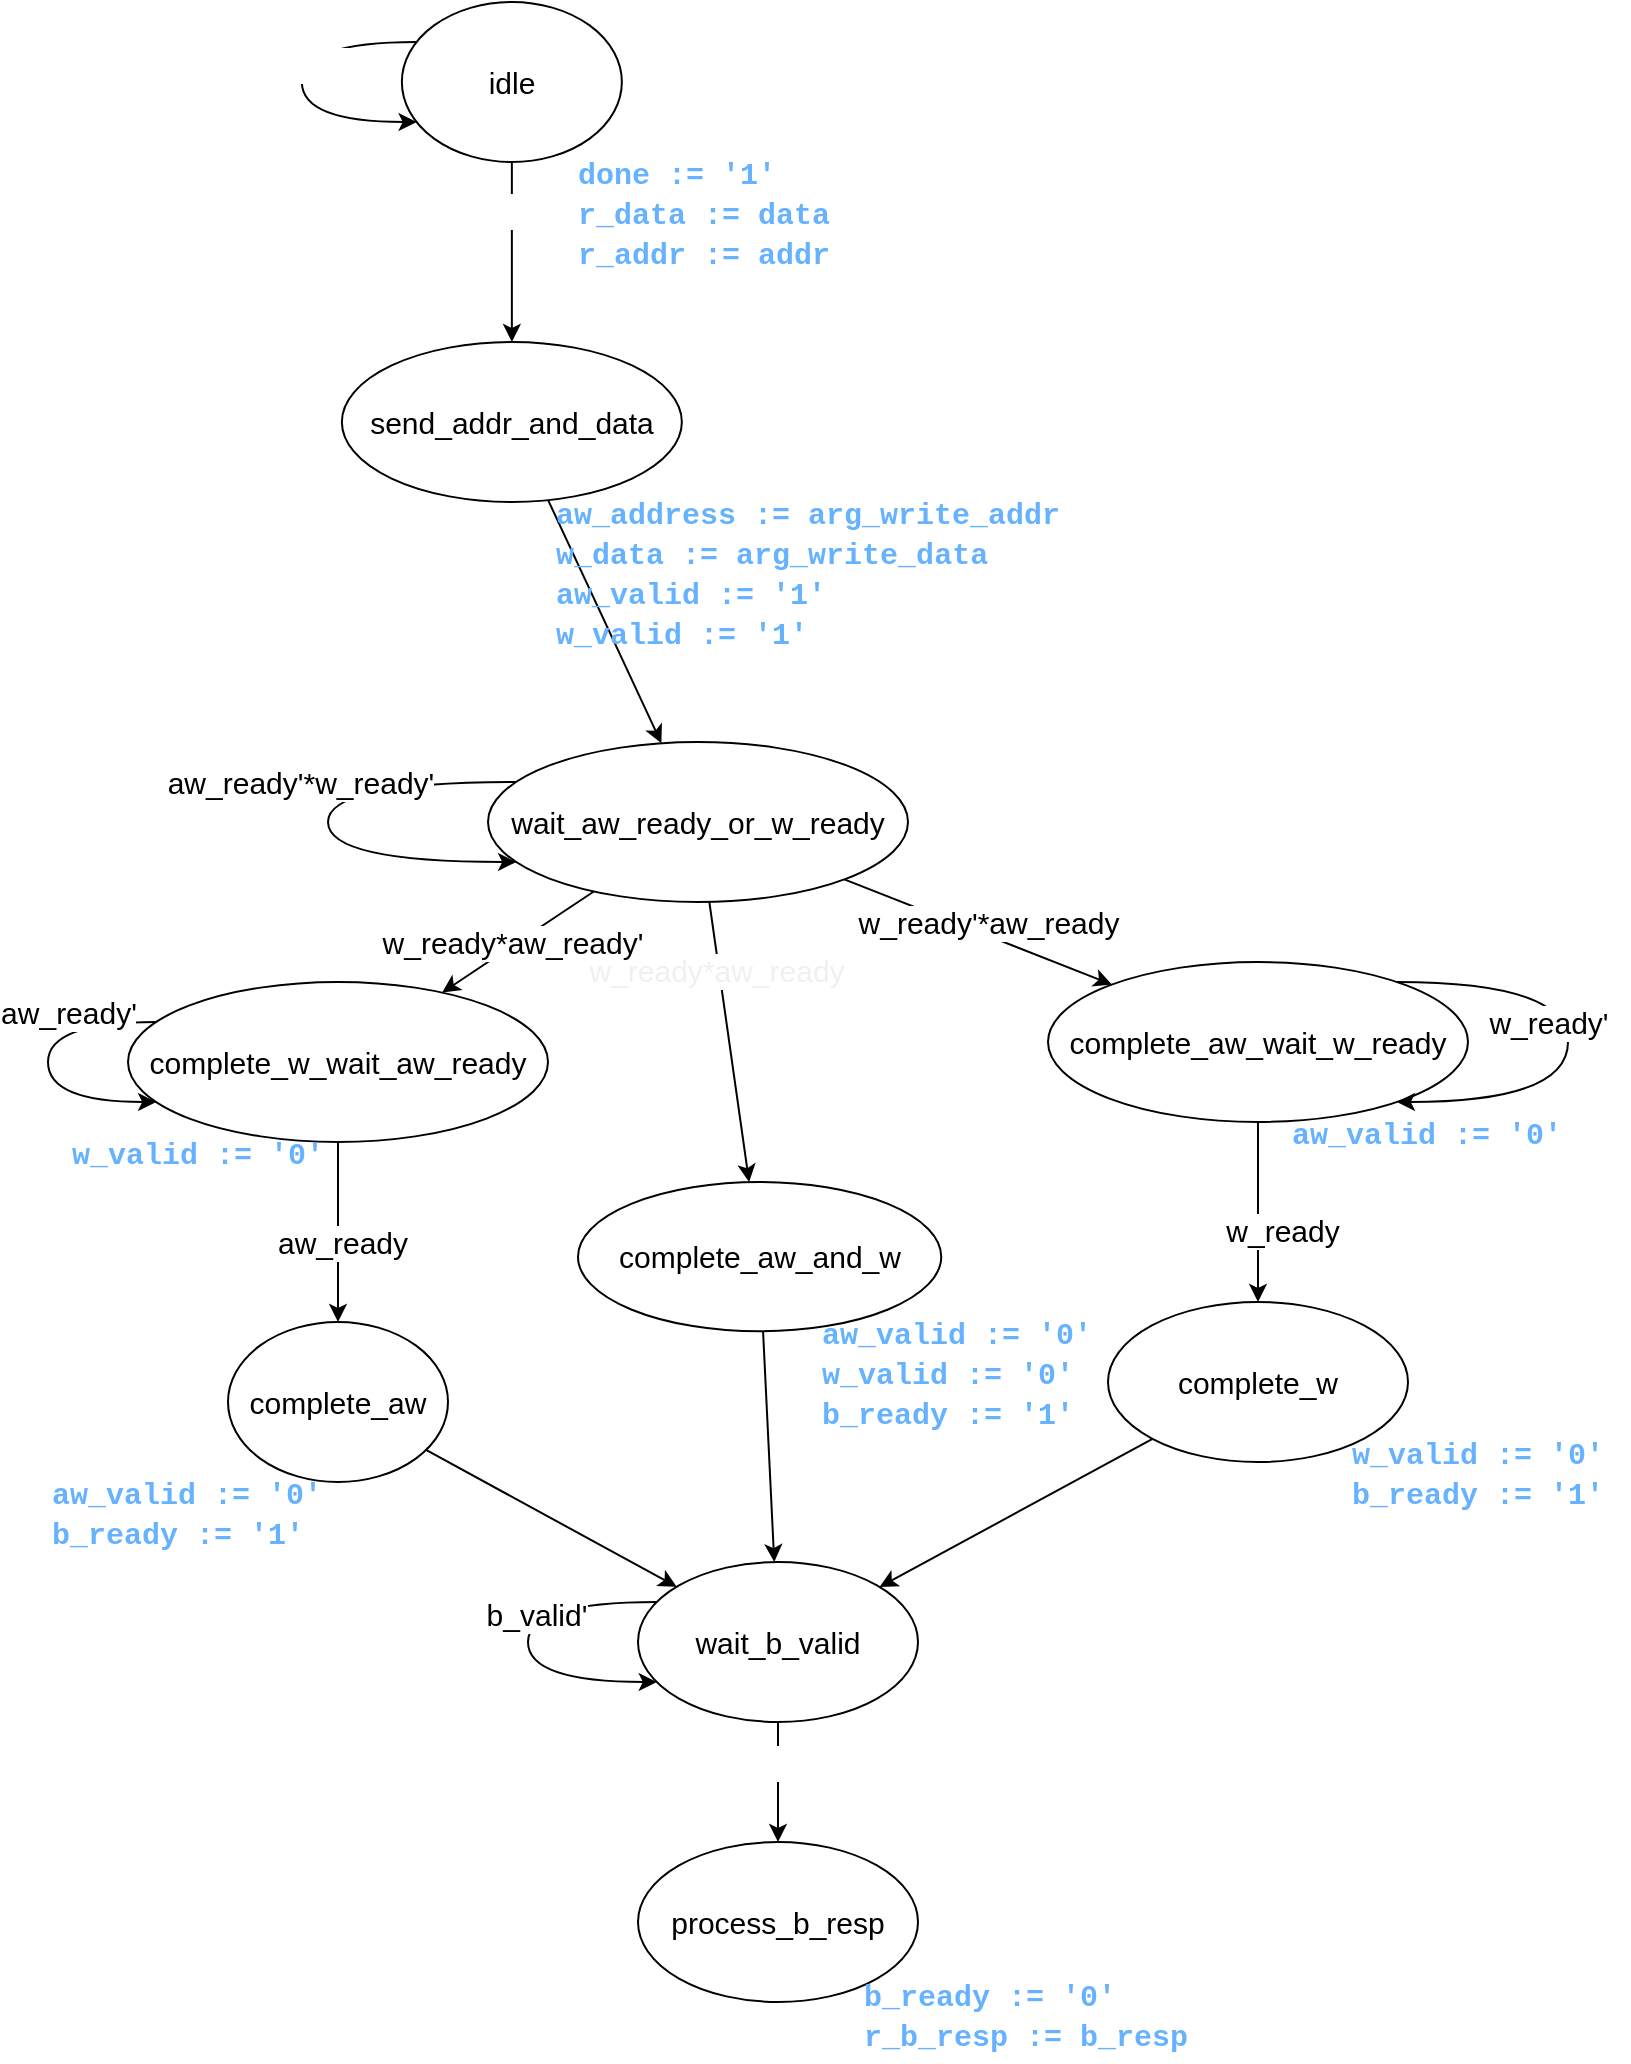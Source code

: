 <mxfile>
    <diagram id="gbK5J9_8tIpVUCVtw70C" name="Page-1">
        <mxGraphModel dx="1852" dy="-537" grid="1" gridSize="10" guides="1" tooltips="1" connect="1" arrows="1" fold="1" page="1" pageScale="1" pageWidth="850" pageHeight="1100" math="0" shadow="0">
            <root>
                <mxCell id="0"/>
                <mxCell id="1" parent="0"/>
                <mxCell id="3" value="" style="edgeStyle=none;html=1;" edge="1" parent="1" source="22" target="41">
                    <mxGeometry relative="1" as="geometry"/>
                </mxCell>
                <mxCell id="74" value="start" style="edgeLabel;html=1;align=center;verticalAlign=middle;resizable=0;points=[];fontSize=15;fontColor=#FFFFFF;" vertex="1" connectable="0" parent="3">
                    <mxGeometry x="-0.483" y="1" relative="1" as="geometry">
                        <mxPoint as="offset"/>
                    </mxGeometry>
                </mxCell>
                <mxCell id="6" value="" style="edgeStyle=none;html=1;fontSize=15;" edge="1" parent="1" source="41" target="15">
                    <mxGeometry relative="1" as="geometry"/>
                </mxCell>
                <mxCell id="7" value="" style="edgeStyle=none;html=1;fontSize=15;" edge="1" parent="1" source="15" target="58">
                    <mxGeometry relative="1" as="geometry"/>
                </mxCell>
                <mxCell id="80" value="&lt;span style=&quot;color: rgb(240, 240, 240);&quot;&gt;w_ready*aw_ready&lt;/span&gt;" style="edgeLabel;html=1;align=center;verticalAlign=middle;resizable=0;points=[];fontSize=15;fontColor=#FFFFFF;" vertex="1" connectable="0" parent="7">
                    <mxGeometry x="-0.516" y="-2" relative="1" as="geometry">
                        <mxPoint as="offset"/>
                    </mxGeometry>
                </mxCell>
                <mxCell id="9" value="" style="edgeStyle=none;html=1;fontSize=15;" edge="1" parent="1" source="15" target="24">
                    <mxGeometry relative="1" as="geometry"/>
                </mxCell>
                <mxCell id="10" value="w_ready*aw_ready'" style="edgeLabel;html=1;align=center;verticalAlign=middle;resizable=0;points=[];fontSize=15;" vertex="1" connectable="0" parent="9">
                    <mxGeometry x="0.313" y="2" relative="1" as="geometry">
                        <mxPoint x="8" y="-10" as="offset"/>
                    </mxGeometry>
                </mxCell>
                <mxCell id="11" value="" style="edgeStyle=none;html=1;fontSize=15;" edge="1" parent="1" source="15" target="29">
                    <mxGeometry relative="1" as="geometry"/>
                </mxCell>
                <mxCell id="12" value="w_ready'*aw_ready" style="edgeLabel;html=1;align=center;verticalAlign=middle;resizable=0;points=[];fontSize=15;" vertex="1" connectable="0" parent="11">
                    <mxGeometry x="0.219" y="-1" relative="1" as="geometry">
                        <mxPoint x="-9" y="-12" as="offset"/>
                    </mxGeometry>
                </mxCell>
                <mxCell id="13" style="edgeStyle=orthogonalEdgeStyle;html=1;fontSize=15;curved=1;" edge="1" parent="1" source="15" target="15">
                    <mxGeometry relative="1" as="geometry">
                        <mxPoint x="-753.07" y="1510" as="targetPoint"/>
                        <Array as="points">
                            <mxPoint x="-670" y="1600"/>
                        </Array>
                    </mxGeometry>
                </mxCell>
                <mxCell id="14" value="aw_ready'*w_ready'" style="edgeLabel;html=1;align=center;verticalAlign=middle;resizable=0;points=[];fontSize=15;" vertex="1" connectable="0" parent="13">
                    <mxGeometry x="-0.199" y="5" relative="1" as="geometry">
                        <mxPoint x="-17" y="-5" as="offset"/>
                    </mxGeometry>
                </mxCell>
                <mxCell id="15" value="&lt;font style=&quot;font-size: 15px;&quot;&gt;wait_aw_ready_or_w_ready&lt;br&gt;&lt;/font&gt;" style="ellipse;whiteSpace=wrap;html=1;rounded=0;" vertex="1" parent="1">
                    <mxGeometry x="-590" y="1540" width="210" height="80" as="geometry"/>
                </mxCell>
                <mxCell id="23" value="" style="group" vertex="1" connectable="0" parent="1">
                    <mxGeometry x="-810.0" y="1650" width="250" height="110" as="geometry"/>
                </mxCell>
                <mxCell id="24" value="&lt;font style=&quot;font-size: 15px;&quot;&gt;complete_w_wait_aw_ready&lt;br&gt;&lt;/font&gt;" style="ellipse;whiteSpace=wrap;html=1;rounded=0;" vertex="1" parent="23">
                    <mxGeometry x="40" y="10" width="210" height="80" as="geometry"/>
                </mxCell>
                <mxCell id="25" value="&lt;font face=&quot;Courier New&quot;&gt;&lt;b&gt;&lt;span style=&quot;color: rgb(102, 178, 255); font-size: 15px; font-style: normal; font-variant-ligatures: normal; font-variant-caps: normal; letter-spacing: normal; orphans: 2; text-align: center; text-indent: 0px; text-transform: none; widows: 2; word-spacing: 0px; -webkit-text-stroke-width: 0px; text-decoration-thickness: initial; text-decoration-style: initial; text-decoration-color: initial; float: none; display: inline !important;&quot;&gt;w_valid := '0'&lt;/span&gt;&lt;/b&gt;&lt;/font&gt;&lt;font face=&quot;Courier New&quot;&gt;&lt;span style=&quot;orphans: 2; text-align: center; text-indent: 0px; widows: 2; text-decoration-thickness: initial; text-decoration-style: initial; text-decoration-color: initial; float: none; display: inline !important;&quot;&gt;&lt;br&gt;&lt;font color=&quot;#66b2ff&quot;&gt;&lt;b&gt;&amp;nbsp;&lt;/b&gt;&lt;/font&gt;&lt;/span&gt;&lt;/font&gt;" style="text;whiteSpace=wrap;html=1;fontSize=15;fontColor=#FFFFFF;" vertex="1" parent="23">
                    <mxGeometry x="10" y="80" width="140" height="30" as="geometry"/>
                </mxCell>
                <mxCell id="26" style="edgeStyle=orthogonalEdgeStyle;curved=1;html=1;fontSize=15;" edge="1" parent="23" source="24" target="24">
                    <mxGeometry relative="1" as="geometry">
                        <Array as="points">
                            <mxPoint y="70"/>
                        </Array>
                    </mxGeometry>
                </mxCell>
                <mxCell id="27" value="aw_ready'" style="edgeLabel;html=1;align=center;verticalAlign=middle;resizable=0;points=[];fontSize=15;" vertex="1" connectable="0" parent="26">
                    <mxGeometry x="-0.565" y="3" relative="1" as="geometry">
                        <mxPoint x="-12" y="-8" as="offset"/>
                    </mxGeometry>
                </mxCell>
                <mxCell id="33" value="" style="html=1;fontSize=15;" edge="1" parent="1" source="61" target="45">
                    <mxGeometry relative="1" as="geometry">
                        <mxPoint x="-210" y="1470.0" as="targetPoint"/>
                    </mxGeometry>
                </mxCell>
                <mxCell id="34" value="" style="html=1;fontSize=15;" edge="1" parent="1" source="24" target="61">
                    <mxGeometry relative="1" as="geometry"/>
                </mxCell>
                <mxCell id="35" value="aw_ready" style="edgeLabel;html=1;align=center;verticalAlign=middle;resizable=0;points=[];fontSize=15;" vertex="1" connectable="0" parent="34">
                    <mxGeometry x="-0.356" y="2" relative="1" as="geometry">
                        <mxPoint y="21" as="offset"/>
                    </mxGeometry>
                </mxCell>
                <mxCell id="36" value="" style="html=1;fontSize=15;" edge="1" parent="1" source="29" target="55">
                    <mxGeometry relative="1" as="geometry"/>
                </mxCell>
                <mxCell id="37" value="w_ready" style="edgeLabel;html=1;align=center;verticalAlign=middle;resizable=0;points=[];fontSize=15;" vertex="1" connectable="0" parent="36">
                    <mxGeometry x="-0.171" y="-1" relative="1" as="geometry">
                        <mxPoint x="13" y="16" as="offset"/>
                    </mxGeometry>
                </mxCell>
                <mxCell id="38" style="html=1;fontSize=15;" edge="1" parent="1" source="58" target="45">
                    <mxGeometry relative="1" as="geometry">
                        <mxPoint x="-185.74" y="1467.521" as="targetPoint"/>
                    </mxGeometry>
                </mxCell>
                <mxCell id="39" style="html=1;fontSize=15;" edge="1" parent="1" source="55" target="45">
                    <mxGeometry relative="1" as="geometry">
                        <mxPoint x="-140" y="1430.0" as="targetPoint"/>
                    </mxGeometry>
                </mxCell>
                <mxCell id="40" value="" style="group" vertex="1" connectable="0" parent="1">
                    <mxGeometry x="-663.07" y="1340" width="370" height="160" as="geometry"/>
                </mxCell>
                <mxCell id="41" value="&lt;font style=&quot;font-size: 15px;&quot;&gt;send_addr_and_data&lt;br&gt;&lt;/font&gt;" style="ellipse;whiteSpace=wrap;html=1;rounded=0;" vertex="1" parent="40">
                    <mxGeometry width="170" height="80" as="geometry"/>
                </mxCell>
                <mxCell id="42" value="&lt;font face=&quot;Courier New&quot;&gt;&lt;b&gt;&lt;span style=&quot;color: rgb(102, 178, 255); font-size: 15px; font-style: normal; font-variant-ligatures: normal; font-variant-caps: normal; letter-spacing: normal; orphans: 2; text-align: center; text-indent: 0px; text-transform: none; widows: 2; word-spacing: 0px; -webkit-text-stroke-width: 0px; text-decoration-thickness: initial; text-decoration-style: initial; text-decoration-color: initial; float: none; display: inline !important;&quot;&gt;aw_address := arg_write_addr&lt;br&gt;&lt;/span&gt;&lt;/b&gt;&lt;/font&gt;&lt;span style=&quot;font-family: &amp;quot;Courier New&amp;quot;;&quot;&gt;&lt;span style=&quot;color: rgb(102, 178, 255); text-align: center;&quot;&gt;&lt;b&gt;w_data&lt;/b&gt; &lt;b&gt;:=&amp;nbsp;&lt;/b&gt;&lt;/span&gt;&lt;/span&gt;&lt;font face=&quot;Courier New&quot;&gt;&lt;font color=&quot;#66b2ff&quot;&gt;&lt;b&gt;arg_write_data&lt;/b&gt;&lt;/font&gt;&lt;br style=&quot;border-color: rgb(0, 0, 0); color: rgb(102, 178, 255); font-size: 15px; font-style: normal; font-variant-ligatures: normal; font-variant-caps: normal; letter-spacing: normal; orphans: 2; text-align: center; text-indent: 0px; text-transform: none; widows: 2; word-spacing: 0px; -webkit-text-stroke-width: 0px; text-decoration-thickness: initial; text-decoration-style: initial; text-decoration-color: initial;&quot;&gt;&lt;/font&gt;&lt;font face=&quot;Courier New&quot;&gt;&lt;span style=&quot;orphans: 2; text-align: center; text-indent: 0px; widows: 2; text-decoration-thickness: initial; text-decoration-style: initial; text-decoration-color: initial; float: none; display: inline !important;&quot;&gt;&lt;b style=&quot;&quot;&gt;&lt;font color=&quot;#66b2ff&quot;&gt;aw_valid := '1'&lt;br&gt;&lt;/font&gt;&lt;/b&gt;&lt;/span&gt;&lt;/font&gt;&lt;b style=&quot;font-family: &amp;quot;Courier New&amp;quot;; text-align: center;&quot;&gt;&lt;font color=&quot;#66b2ff&quot;&gt;w_valid := '1'&lt;/font&gt;&lt;/b&gt;&lt;font face=&quot;Courier New&quot;&gt;&lt;span style=&quot;orphans: 2; text-align: center; text-indent: 0px; widows: 2; text-decoration-thickness: initial; text-decoration-style: initial; text-decoration-color: initial; float: none; display: inline !important;&quot;&gt;&lt;br&gt;&lt;font color=&quot;#66b2ff&quot;&gt;&lt;b&gt;&amp;nbsp;&lt;/b&gt;&lt;/font&gt;&lt;/span&gt;&lt;/font&gt;" style="text;whiteSpace=wrap;html=1;fontSize=15;fontColor=#FFFFFF;" vertex="1" parent="40">
                    <mxGeometry x="105" y="70" width="265" height="90" as="geometry"/>
                </mxCell>
                <mxCell id="43" value="" style="html=1;fontSize=15;" edge="1" parent="1" source="45" target="66">
                    <mxGeometry relative="1" as="geometry"/>
                </mxCell>
                <mxCell id="84" value="b_valid" style="edgeLabel;html=1;align=center;verticalAlign=middle;resizable=0;points=[];fontSize=15;fontColor=#FFFFFF;" vertex="1" connectable="0" parent="43">
                    <mxGeometry x="-0.613" relative="1" as="geometry">
                        <mxPoint y="8" as="offset"/>
                    </mxGeometry>
                </mxCell>
                <mxCell id="45" value="&lt;font style=&quot;font-size: 15px;&quot;&gt;wait_b_valid&lt;br&gt;&lt;/font&gt;" style="ellipse;whiteSpace=wrap;html=1;rounded=0;" vertex="1" parent="1">
                    <mxGeometry x="-515" y="1950" width="140" height="80" as="geometry"/>
                </mxCell>
                <mxCell id="60" value="" style="group" vertex="1" connectable="0" parent="1">
                    <mxGeometry x="-810" y="1830" width="200" height="120" as="geometry"/>
                </mxCell>
                <mxCell id="61" value="&lt;font style=&quot;font-size: 15px;&quot;&gt;complete_aw&lt;br&gt;&lt;/font&gt;" style="ellipse;whiteSpace=wrap;html=1;rounded=0;" vertex="1" parent="60">
                    <mxGeometry x="90" width="110" height="80" as="geometry"/>
                </mxCell>
                <mxCell id="62" value="&lt;font face=&quot;Courier New&quot;&gt;&lt;b&gt;&lt;span style=&quot;color: rgb(102, 178, 255); font-size: 15px; font-style: normal; font-variant-ligatures: normal; font-variant-caps: normal; letter-spacing: normal; orphans: 2; text-align: center; text-indent: 0px; text-transform: none; widows: 2; word-spacing: 0px; -webkit-text-stroke-width: 0px; text-decoration-thickness: initial; text-decoration-style: initial; text-decoration-color: initial; float: none; display: inline !important;&quot;&gt;aw_valid := '0'&lt;/span&gt;&lt;/b&gt;&lt;/font&gt;&lt;font face=&quot;Courier New&quot;&gt;&lt;span style=&quot;orphans: 2; text-align: center; text-indent: 0px; widows: 2; text-decoration-thickness: initial; text-decoration-style: initial; text-decoration-color: initial; float: none; display: inline !important;&quot;&gt;&lt;br&gt;&lt;/span&gt;&lt;/font&gt;&lt;b style=&quot;font-family: &amp;quot;Courier New&amp;quot;;&quot;&gt;&lt;span style=&quot;color: rgb(102, 178, 255); text-align: center;&quot;&gt;b_ready := '1'&lt;/span&gt;&lt;/b&gt;&lt;font face=&quot;Courier New&quot;&gt;&lt;span style=&quot;orphans: 2; text-align: center; text-indent: 0px; widows: 2; text-decoration-thickness: initial; text-decoration-style: initial; text-decoration-color: initial; float: none; display: inline !important;&quot;&gt;&lt;font color=&quot;#66b2ff&quot;&gt;&lt;b&gt;&amp;nbsp;&lt;/b&gt;&lt;/font&gt;&lt;/span&gt;&lt;/font&gt;" style="text;whiteSpace=wrap;html=1;fontSize=15;fontColor=#FFFFFF;" vertex="1" parent="60">
                    <mxGeometry y="70" width="140" height="50" as="geometry"/>
                </mxCell>
                <mxCell id="63" style="edgeStyle=orthogonalEdgeStyle;curved=1;html=1;fontSize=15;" edge="1" parent="1" source="45" target="45">
                    <mxGeometry relative="1" as="geometry">
                        <Array as="points">
                            <mxPoint x="-570" y="1970"/>
                        </Array>
                    </mxGeometry>
                </mxCell>
                <mxCell id="64" value="b_valid'" style="edgeLabel;html=1;align=center;verticalAlign=middle;resizable=0;points=[];fontSize=15;" vertex="1" connectable="0" parent="63">
                    <mxGeometry x="-0.171" y="4" relative="1" as="geometry">
                        <mxPoint as="offset"/>
                    </mxGeometry>
                </mxCell>
                <mxCell id="68" value="" style="group" vertex="1" connectable="0" parent="1">
                    <mxGeometry x="-515" y="2090" width="290" height="110" as="geometry"/>
                </mxCell>
                <mxCell id="66" value="&lt;font style=&quot;font-size: 15px;&quot;&gt;process_b_resp&lt;br&gt;&lt;/font&gt;" style="ellipse;whiteSpace=wrap;html=1;rounded=0;" vertex="1" parent="68">
                    <mxGeometry width="140" height="80" as="geometry"/>
                </mxCell>
                <mxCell id="67" value="&lt;font face=&quot;Courier New&quot;&gt;&lt;font color=&quot;#66b2ff&quot;&gt;&lt;b&gt;b_ready := '0'&amp;nbsp;&lt;br&gt;r_b_resp := b_resp&lt;br&gt;&lt;/b&gt;&lt;/font&gt;&lt;/font&gt;" style="text;whiteSpace=wrap;html=1;fontSize=15;fontColor=#FFFFFF;" vertex="1" parent="68">
                    <mxGeometry x="111" y="61" width="179" height="49" as="geometry"/>
                </mxCell>
                <mxCell id="75" value="" style="group" vertex="1" connectable="0" parent="1">
                    <mxGeometry x="-280" y="1820" width="260" height="110" as="geometry"/>
                </mxCell>
                <mxCell id="55" value="&lt;font style=&quot;font-size: 15px;&quot;&gt;complete_w&lt;br&gt;&lt;/font&gt;" style="ellipse;whiteSpace=wrap;html=1;rounded=0;" vertex="1" parent="75">
                    <mxGeometry width="150" height="80" as="geometry"/>
                </mxCell>
                <mxCell id="56" value="&lt;font face=&quot;Courier New&quot;&gt;&lt;b&gt;&lt;span style=&quot;color: rgb(102, 178, 255); font-size: 15px; font-style: normal; font-variant-ligatures: normal; font-variant-caps: normal; letter-spacing: normal; orphans: 2; text-align: center; text-indent: 0px; text-transform: none; widows: 2; word-spacing: 0px; -webkit-text-stroke-width: 0px; text-decoration-thickness: initial; text-decoration-style: initial; text-decoration-color: initial; float: none; display: inline !important;&quot;&gt;w_valid := '0'&lt;/span&gt;&lt;/b&gt;&lt;/font&gt;&lt;font face=&quot;Courier New&quot;&gt;&lt;span style=&quot;orphans: 2; text-align: center; text-indent: 0px; widows: 2; text-decoration-thickness: initial; text-decoration-style: initial; text-decoration-color: initial; float: none; display: inline !important;&quot;&gt;&lt;br&gt;&lt;/span&gt;&lt;/font&gt;&lt;b style=&quot;font-family: &amp;quot;Courier New&amp;quot;;&quot;&gt;&lt;span style=&quot;color: rgb(102, 178, 255); text-align: center;&quot;&gt;b_ready := '1'&lt;/span&gt;&lt;/b&gt;&lt;font face=&quot;Courier New&quot;&gt;&lt;span style=&quot;orphans: 2; text-align: center; text-indent: 0px; widows: 2; text-decoration-thickness: initial; text-decoration-style: initial; text-decoration-color: initial; float: none; display: inline !important;&quot;&gt;&lt;font color=&quot;#66b2ff&quot;&gt;&lt;b&gt;&amp;nbsp;&lt;/b&gt;&lt;/font&gt;&lt;/span&gt;&lt;/font&gt;" style="text;whiteSpace=wrap;html=1;fontSize=15;fontColor=#FFFFFF;" vertex="1" parent="75">
                    <mxGeometry x="120" y="60" width="140" height="50" as="geometry"/>
                </mxCell>
                <mxCell id="76" value="" style="group" vertex="1" connectable="0" parent="1">
                    <mxGeometry x="-545" y="1760" width="258.38" height="125.34" as="geometry"/>
                </mxCell>
                <mxCell id="58" value="&lt;font style=&quot;font-size: 15px;&quot;&gt;complete_aw_and_w&lt;br&gt;&lt;/font&gt;" style="ellipse;whiteSpace=wrap;html=1;rounded=0;" vertex="1" parent="76">
                    <mxGeometry width="181.622" height="74.667" as="geometry"/>
                </mxCell>
                <mxCell id="59" value="&lt;font face=&quot;Courier New&quot;&gt;&lt;b&gt;&lt;span style=&quot;color: rgb(102, 178, 255); font-size: 15px; font-style: normal; font-variant-ligatures: normal; font-variant-caps: normal; letter-spacing: normal; orphans: 2; text-align: center; text-indent: 0px; text-transform: none; widows: 2; word-spacing: 0px; -webkit-text-stroke-width: 0px; text-decoration-thickness: initial; text-decoration-style: initial; text-decoration-color: initial; float: none; display: inline !important;&quot;&gt;aw_valid := '0'&lt;/span&gt;&lt;/b&gt;&lt;/font&gt;&lt;font face=&quot;Courier New&quot;&gt;&lt;span style=&quot;orphans: 2; text-align: center; text-indent: 0px; widows: 2; text-decoration-thickness: initial; text-decoration-style: initial; text-decoration-color: initial; float: none; display: inline !important;&quot;&gt;&lt;br&gt;&lt;/span&gt;&lt;/font&gt;&lt;font face=&quot;Courier New&quot;&gt;&lt;b&gt;&lt;span style=&quot;color: rgb(102, 178, 255); text-align: center;&quot;&gt;w_valid := '0'&lt;br&gt;&lt;/span&gt;&lt;/b&gt;&lt;/font&gt;&lt;b style=&quot;font-family: &amp;quot;Courier New&amp;quot;;&quot;&gt;&lt;span style=&quot;color: rgb(102, 178, 255); text-align: center;&quot;&gt;b_ready := '1'&lt;/span&gt;&lt;/b&gt;&lt;font face=&quot;Courier New&quot;&gt;&lt;span style=&quot;text-align: center;&quot;&gt;&lt;br&gt;&lt;/span&gt;&lt;/font&gt;" style="text;whiteSpace=wrap;html=1;fontSize=15;fontColor=#FFFFFF;" vertex="1" parent="76">
                    <mxGeometry x="120" y="60" width="138.38" height="65.34" as="geometry"/>
                </mxCell>
                <mxCell id="79" value="" style="group" vertex="1" connectable="0" parent="1">
                    <mxGeometry x="-633.07" y="1170" width="224.19" height="135.34" as="geometry"/>
                </mxCell>
                <mxCell id="22" value="&lt;font style=&quot;font-size: 15px;&quot;&gt;idle&lt;br&gt;&lt;/font&gt;" style="ellipse;whiteSpace=wrap;html=1;rounded=0;" vertex="1" parent="79">
                    <mxGeometry width="110" height="80" as="geometry"/>
                </mxCell>
                <mxCell id="70" value="&lt;font face=&quot;Courier New&quot;&gt;&lt;span style=&quot;text-align: center;&quot;&gt;&lt;b&gt;&lt;font color=&quot;#66b2ff&quot;&gt;done := '1'&lt;br&gt;r_data := data&lt;br&gt;r_addr := addr&lt;/font&gt;&lt;/b&gt;&lt;br&gt;&lt;/span&gt;&lt;/font&gt;" style="text;whiteSpace=wrap;html=1;fontSize=15;fontColor=#FFFFFF;" vertex="1" parent="79">
                    <mxGeometry x="85.81" y="70" width="138.38" height="65.34" as="geometry"/>
                </mxCell>
                <mxCell id="71" style="edgeStyle=orthogonalEdgeStyle;html=1;fontColor=#66B2FF;curved=1;" edge="1" parent="79" source="22" target="22">
                    <mxGeometry relative="1" as="geometry">
                        <Array as="points">
                            <mxPoint x="-50" y="60"/>
                        </Array>
                    </mxGeometry>
                </mxCell>
                <mxCell id="73" value="start'" style="edgeLabel;html=1;align=center;verticalAlign=middle;resizable=0;points=[];fontSize=15;fontColor=#FFFFFF;" vertex="1" connectable="0" parent="71">
                    <mxGeometry x="-0.112" y="9" relative="1" as="geometry">
                        <mxPoint as="offset"/>
                    </mxGeometry>
                </mxCell>
                <mxCell id="83" value="" style="group" vertex="1" connectable="0" parent="1">
                    <mxGeometry x="-310" y="1650" width="260" height="100" as="geometry"/>
                </mxCell>
                <mxCell id="29" value="&lt;font style=&quot;font-size: 15px;&quot;&gt;complete_aw_wait_w_ready&lt;br&gt;&lt;/font&gt;" style="ellipse;whiteSpace=wrap;html=1;rounded=0;" vertex="1" parent="83">
                    <mxGeometry width="210" height="80" as="geometry"/>
                </mxCell>
                <mxCell id="30" value="&lt;font face=&quot;Courier New&quot;&gt;&lt;b&gt;&lt;span style=&quot;color: rgb(102, 178, 255); font-size: 15px; font-style: normal; font-variant-ligatures: normal; font-variant-caps: normal; letter-spacing: normal; orphans: 2; text-align: center; text-indent: 0px; text-transform: none; widows: 2; word-spacing: 0px; -webkit-text-stroke-width: 0px; text-decoration-thickness: initial; text-decoration-style: initial; text-decoration-color: initial; float: none; display: inline !important;&quot;&gt;aw_valid := '0'&lt;/span&gt;&lt;/b&gt;&lt;/font&gt;&lt;font face=&quot;Courier New&quot;&gt;&lt;span style=&quot;orphans: 2; text-align: center; text-indent: 0px; widows: 2; text-decoration-thickness: initial; text-decoration-style: initial; text-decoration-color: initial; float: none; display: inline !important;&quot;&gt;&lt;br&gt;&lt;font color=&quot;#66b2ff&quot;&gt;&lt;b&gt;&amp;nbsp;&lt;/b&gt;&lt;/font&gt;&lt;/span&gt;&lt;/font&gt;" style="text;whiteSpace=wrap;html=1;fontSize=15;fontColor=#FFFFFF;" vertex="1" parent="83">
                    <mxGeometry x="120" y="70" width="140" height="30" as="geometry"/>
                </mxCell>
                <mxCell id="31" style="edgeStyle=orthogonalEdgeStyle;curved=1;html=1;fontSize=15;" edge="1" parent="83" source="29" target="29">
                    <mxGeometry relative="1" as="geometry">
                        <Array as="points">
                            <mxPoint x="260" y="70"/>
                        </Array>
                    </mxGeometry>
                </mxCell>
                <mxCell id="32" value="w_ready'" style="edgeLabel;html=1;align=center;verticalAlign=middle;resizable=0;points=[];fontSize=15;" vertex="1" connectable="0" parent="31">
                    <mxGeometry x="-0.615" y="-1" relative="1" as="geometry">
                        <mxPoint x="31" y="19" as="offset"/>
                    </mxGeometry>
                </mxCell>
            </root>
        </mxGraphModel>
    </diagram>
</mxfile>